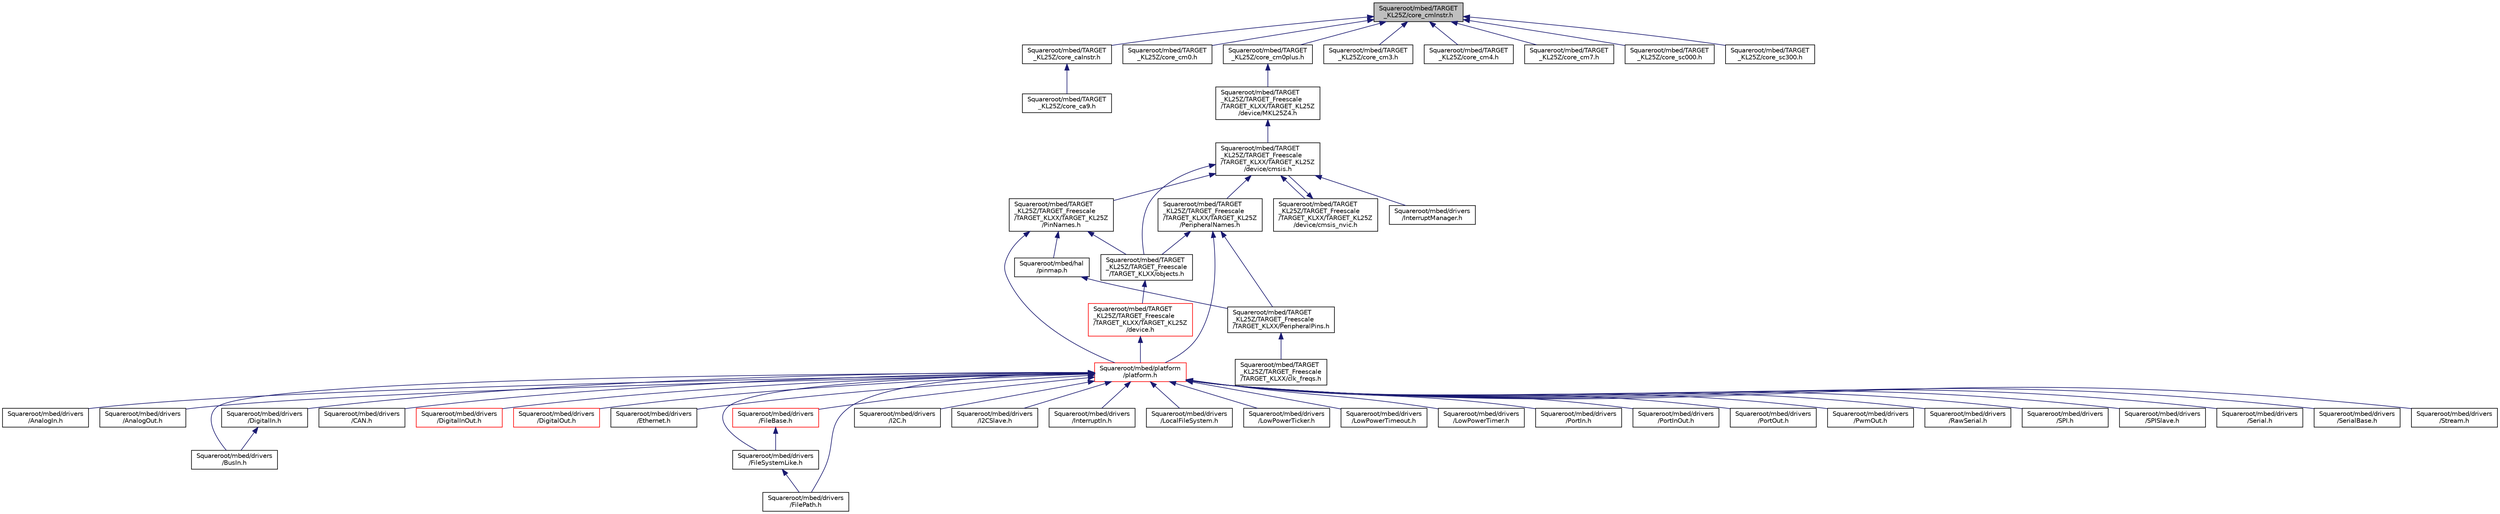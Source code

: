 digraph "Squareroot/mbed/TARGET_KL25Z/core_cmInstr.h"
{
 // LATEX_PDF_SIZE
  edge [fontname="Helvetica",fontsize="10",labelfontname="Helvetica",labelfontsize="10"];
  node [fontname="Helvetica",fontsize="10",shape=record];
  Node1 [label="Squareroot/mbed/TARGET\l_KL25Z/core_cmInstr.h",height=0.2,width=0.4,color="black", fillcolor="grey75", style="filled", fontcolor="black",tooltip="CMSIS Cortex-M Core Instruction Access Header File."];
  Node1 -> Node2 [dir="back",color="midnightblue",fontsize="10",style="solid",fontname="Helvetica"];
  Node2 [label="Squareroot/mbed/TARGET\l_KL25Z/core_caInstr.h",height=0.2,width=0.4,color="black", fillcolor="white", style="filled",URL="$core__ca_instr_8h.html",tooltip="CMSIS Cortex-A9 Core Peripheral Access Layer Header File."];
  Node2 -> Node3 [dir="back",color="midnightblue",fontsize="10",style="solid",fontname="Helvetica"];
  Node3 [label="Squareroot/mbed/TARGET\l_KL25Z/core_ca9.h",height=0.2,width=0.4,color="black", fillcolor="white", style="filled",URL="$core__ca9_8h.html",tooltip="CMSIS Cortex-A9 Core Peripheral Access Layer Header File."];
  Node1 -> Node4 [dir="back",color="midnightblue",fontsize="10",style="solid",fontname="Helvetica"];
  Node4 [label="Squareroot/mbed/TARGET\l_KL25Z/core_cm0.h",height=0.2,width=0.4,color="black", fillcolor="white", style="filled",URL="$core__cm0_8h.html",tooltip="CMSIS Cortex-M0 Core Peripheral Access Layer Header File."];
  Node1 -> Node5 [dir="back",color="midnightblue",fontsize="10",style="solid",fontname="Helvetica"];
  Node5 [label="Squareroot/mbed/TARGET\l_KL25Z/core_cm0plus.h",height=0.2,width=0.4,color="black", fillcolor="white", style="filled",URL="$core__cm0plus_8h.html",tooltip="CMSIS Cortex-M0+ Core Peripheral Access Layer Header File."];
  Node5 -> Node6 [dir="back",color="midnightblue",fontsize="10",style="solid",fontname="Helvetica"];
  Node6 [label="Squareroot/mbed/TARGET\l_KL25Z/TARGET_Freescale\l/TARGET_KLXX/TARGET_KL25Z\l/device/MKL25Z4.h",height=0.2,width=0.4,color="black", fillcolor="white", style="filled",URL="$_m_k_l25_z4_8h.html",tooltip="CMSIS Peripheral Access Layer for MKL25Z4."];
  Node6 -> Node7 [dir="back",color="midnightblue",fontsize="10",style="solid",fontname="Helvetica"];
  Node7 [label="Squareroot/mbed/TARGET\l_KL25Z/TARGET_Freescale\l/TARGET_KLXX/TARGET_KL25Z\l/device/cmsis.h",height=0.2,width=0.4,color="black", fillcolor="white", style="filled",URL="$cmsis_8h.html",tooltip=" "];
  Node7 -> Node8 [dir="back",color="midnightblue",fontsize="10",style="solid",fontname="Helvetica"];
  Node8 [label="Squareroot/mbed/TARGET\l_KL25Z/TARGET_Freescale\l/TARGET_KLXX/TARGET_KL25Z\l/PeripheralNames.h",height=0.2,width=0.4,color="black", fillcolor="white", style="filled",URL="$_peripheral_names_8h.html",tooltip=" "];
  Node8 -> Node9 [dir="back",color="midnightblue",fontsize="10",style="solid",fontname="Helvetica"];
  Node9 [label="Squareroot/mbed/TARGET\l_KL25Z/TARGET_Freescale\l/TARGET_KLXX/PeripheralPins.h",height=0.2,width=0.4,color="black", fillcolor="white", style="filled",URL="$_peripheral_pins_8h.html",tooltip=" "];
  Node9 -> Node10 [dir="back",color="midnightblue",fontsize="10",style="solid",fontname="Helvetica"];
  Node10 [label="Squareroot/mbed/TARGET\l_KL25Z/TARGET_Freescale\l/TARGET_KLXX/clk_freqs.h",height=0.2,width=0.4,color="black", fillcolor="white", style="filled",URL="$clk__freqs_8h.html",tooltip=" "];
  Node8 -> Node11 [dir="back",color="midnightblue",fontsize="10",style="solid",fontname="Helvetica"];
  Node11 [label="Squareroot/mbed/TARGET\l_KL25Z/TARGET_Freescale\l/TARGET_KLXX/objects.h",height=0.2,width=0.4,color="black", fillcolor="white", style="filled",URL="$objects_8h.html",tooltip=" "];
  Node11 -> Node12 [dir="back",color="midnightblue",fontsize="10",style="solid",fontname="Helvetica"];
  Node12 [label="Squareroot/mbed/TARGET\l_KL25Z/TARGET_Freescale\l/TARGET_KLXX/TARGET_KL25Z\l/device.h",height=0.2,width=0.4,color="red", fillcolor="white", style="filled",URL="$device_8h.html",tooltip=" "];
  Node12 -> Node44 [dir="back",color="midnightblue",fontsize="10",style="solid",fontname="Helvetica"];
  Node44 [label="Squareroot/mbed/platform\l/platform.h",height=0.2,width=0.4,color="red", fillcolor="white", style="filled",URL="$platform_8h.html",tooltip=" "];
  Node44 -> Node45 [dir="back",color="midnightblue",fontsize="10",style="solid",fontname="Helvetica"];
  Node45 [label="Squareroot/mbed/drivers\l/AnalogIn.h",height=0.2,width=0.4,color="black", fillcolor="white", style="filled",URL="$_analog_in_8h.html",tooltip=" "];
  Node44 -> Node46 [dir="back",color="midnightblue",fontsize="10",style="solid",fontname="Helvetica"];
  Node46 [label="Squareroot/mbed/drivers\l/AnalogOut.h",height=0.2,width=0.4,color="black", fillcolor="white", style="filled",URL="$_analog_out_8h.html",tooltip=" "];
  Node44 -> Node19 [dir="back",color="midnightblue",fontsize="10",style="solid",fontname="Helvetica"];
  Node19 [label="Squareroot/mbed/drivers\l/BusIn.h",height=0.2,width=0.4,color="black", fillcolor="white", style="filled",URL="$_bus_in_8h.html",tooltip=" "];
  Node44 -> Node47 [dir="back",color="midnightblue",fontsize="10",style="solid",fontname="Helvetica"];
  Node47 [label="Squareroot/mbed/drivers\l/CAN.h",height=0.2,width=0.4,color="black", fillcolor="white", style="filled",URL="$_c_a_n_8h.html",tooltip=" "];
  Node44 -> Node18 [dir="back",color="midnightblue",fontsize="10",style="solid",fontname="Helvetica"];
  Node18 [label="Squareroot/mbed/drivers\l/DigitalIn.h",height=0.2,width=0.4,color="black", fillcolor="white", style="filled",URL="$_digital_in_8h.html",tooltip=" "];
  Node18 -> Node19 [dir="back",color="midnightblue",fontsize="10",style="solid",fontname="Helvetica"];
  Node44 -> Node20 [dir="back",color="midnightblue",fontsize="10",style="solid",fontname="Helvetica"];
  Node20 [label="Squareroot/mbed/drivers\l/DigitalInOut.h",height=0.2,width=0.4,color="red", fillcolor="white", style="filled",URL="$_digital_in_out_8h.html",tooltip=" "];
  Node44 -> Node22 [dir="back",color="midnightblue",fontsize="10",style="solid",fontname="Helvetica"];
  Node22 [label="Squareroot/mbed/drivers\l/DigitalOut.h",height=0.2,width=0.4,color="red", fillcolor="white", style="filled",URL="$_digital_out_8h.html",tooltip=" "];
  Node44 -> Node48 [dir="back",color="midnightblue",fontsize="10",style="solid",fontname="Helvetica"];
  Node48 [label="Squareroot/mbed/drivers\l/Ethernet.h",height=0.2,width=0.4,color="black", fillcolor="white", style="filled",URL="$_ethernet_8h.html",tooltip=" "];
  Node44 -> Node49 [dir="back",color="midnightblue",fontsize="10",style="solid",fontname="Helvetica"];
  Node49 [label="Squareroot/mbed/drivers\l/FileBase.h",height=0.2,width=0.4,color="red", fillcolor="white", style="filled",URL="$_file_base_8h.html",tooltip=" "];
  Node49 -> Node53 [dir="back",color="midnightblue",fontsize="10",style="solid",fontname="Helvetica"];
  Node53 [label="Squareroot/mbed/drivers\l/FileSystemLike.h",height=0.2,width=0.4,color="black", fillcolor="white", style="filled",URL="$_file_system_like_8h.html",tooltip=" "];
  Node53 -> Node51 [dir="back",color="midnightblue",fontsize="10",style="solid",fontname="Helvetica"];
  Node51 [label="Squareroot/mbed/drivers\l/FilePath.h",height=0.2,width=0.4,color="black", fillcolor="white", style="filled",URL="$_file_path_8h.html",tooltip=" "];
  Node44 -> Node51 [dir="back",color="midnightblue",fontsize="10",style="solid",fontname="Helvetica"];
  Node44 -> Node53 [dir="back",color="midnightblue",fontsize="10",style="solid",fontname="Helvetica"];
  Node44 -> Node54 [dir="back",color="midnightblue",fontsize="10",style="solid",fontname="Helvetica"];
  Node54 [label="Squareroot/mbed/drivers\l/I2C.h",height=0.2,width=0.4,color="black", fillcolor="white", style="filled",URL="$_i2_c_8h.html",tooltip=" "];
  Node44 -> Node55 [dir="back",color="midnightblue",fontsize="10",style="solid",fontname="Helvetica"];
  Node55 [label="Squareroot/mbed/drivers\l/I2CSlave.h",height=0.2,width=0.4,color="black", fillcolor="white", style="filled",URL="$_i2_c_slave_8h.html",tooltip=" "];
  Node44 -> Node56 [dir="back",color="midnightblue",fontsize="10",style="solid",fontname="Helvetica"];
  Node56 [label="Squareroot/mbed/drivers\l/InterruptIn.h",height=0.2,width=0.4,color="black", fillcolor="white", style="filled",URL="$_interrupt_in_8h.html",tooltip=" "];
  Node44 -> Node57 [dir="back",color="midnightblue",fontsize="10",style="solid",fontname="Helvetica"];
  Node57 [label="Squareroot/mbed/drivers\l/LocalFileSystem.h",height=0.2,width=0.4,color="black", fillcolor="white", style="filled",URL="$_local_file_system_8h.html",tooltip=" "];
  Node44 -> Node38 [dir="back",color="midnightblue",fontsize="10",style="solid",fontname="Helvetica"];
  Node38 [label="Squareroot/mbed/drivers\l/LowPowerTicker.h",height=0.2,width=0.4,color="black", fillcolor="white", style="filled",URL="$_low_power_ticker_8h.html",tooltip=" "];
  Node44 -> Node58 [dir="back",color="midnightblue",fontsize="10",style="solid",fontname="Helvetica"];
  Node58 [label="Squareroot/mbed/drivers\l/LowPowerTimeout.h",height=0.2,width=0.4,color="black", fillcolor="white", style="filled",URL="$_low_power_timeout_8h.html",tooltip=" "];
  Node44 -> Node35 [dir="back",color="midnightblue",fontsize="10",style="solid",fontname="Helvetica"];
  Node35 [label="Squareroot/mbed/drivers\l/LowPowerTimer.h",height=0.2,width=0.4,color="black", fillcolor="white", style="filled",URL="$_low_power_timer_8h.html",tooltip=" "];
  Node44 -> Node59 [dir="back",color="midnightblue",fontsize="10",style="solid",fontname="Helvetica"];
  Node59 [label="Squareroot/mbed/drivers\l/PortIn.h",height=0.2,width=0.4,color="black", fillcolor="white", style="filled",URL="$_port_in_8h.html",tooltip=" "];
  Node44 -> Node60 [dir="back",color="midnightblue",fontsize="10",style="solid",fontname="Helvetica"];
  Node60 [label="Squareroot/mbed/drivers\l/PortInOut.h",height=0.2,width=0.4,color="black", fillcolor="white", style="filled",URL="$_port_in_out_8h.html",tooltip=" "];
  Node44 -> Node61 [dir="back",color="midnightblue",fontsize="10",style="solid",fontname="Helvetica"];
  Node61 [label="Squareroot/mbed/drivers\l/PortOut.h",height=0.2,width=0.4,color="black", fillcolor="white", style="filled",URL="$_port_out_8h.html",tooltip=" "];
  Node44 -> Node62 [dir="back",color="midnightblue",fontsize="10",style="solid",fontname="Helvetica"];
  Node62 [label="Squareroot/mbed/drivers\l/PwmOut.h",height=0.2,width=0.4,color="black", fillcolor="white", style="filled",URL="$_pwm_out_8h.html",tooltip=" "];
  Node44 -> Node63 [dir="back",color="midnightblue",fontsize="10",style="solid",fontname="Helvetica"];
  Node63 [label="Squareroot/mbed/drivers\l/RawSerial.h",height=0.2,width=0.4,color="black", fillcolor="white", style="filled",URL="$_raw_serial_8h.html",tooltip=" "];
  Node44 -> Node64 [dir="back",color="midnightblue",fontsize="10",style="solid",fontname="Helvetica"];
  Node64 [label="Squareroot/mbed/drivers\l/SPI.h",height=0.2,width=0.4,color="black", fillcolor="white", style="filled",URL="$_s_p_i_8h.html",tooltip=" "];
  Node44 -> Node65 [dir="back",color="midnightblue",fontsize="10",style="solid",fontname="Helvetica"];
  Node65 [label="Squareroot/mbed/drivers\l/SPISlave.h",height=0.2,width=0.4,color="black", fillcolor="white", style="filled",URL="$_s_p_i_slave_8h.html",tooltip=" "];
  Node44 -> Node66 [dir="back",color="midnightblue",fontsize="10",style="solid",fontname="Helvetica"];
  Node66 [label="Squareroot/mbed/drivers\l/Serial.h",height=0.2,width=0.4,color="black", fillcolor="white", style="filled",URL="$_serial_8h.html",tooltip=" "];
  Node44 -> Node67 [dir="back",color="midnightblue",fontsize="10",style="solid",fontname="Helvetica"];
  Node67 [label="Squareroot/mbed/drivers\l/SerialBase.h",height=0.2,width=0.4,color="black", fillcolor="white", style="filled",URL="$_serial_base_8h.html",tooltip=" "];
  Node44 -> Node52 [dir="back",color="midnightblue",fontsize="10",style="solid",fontname="Helvetica"];
  Node52 [label="Squareroot/mbed/drivers\l/Stream.h",height=0.2,width=0.4,color="black", fillcolor="white", style="filled",URL="$_stream_8h.html",tooltip=" "];
  Node8 -> Node44 [dir="back",color="midnightblue",fontsize="10",style="solid",fontname="Helvetica"];
  Node7 -> Node72 [dir="back",color="midnightblue",fontsize="10",style="solid",fontname="Helvetica"];
  Node72 [label="Squareroot/mbed/TARGET\l_KL25Z/TARGET_Freescale\l/TARGET_KLXX/TARGET_KL25Z\l/PinNames.h",height=0.2,width=0.4,color="black", fillcolor="white", style="filled",URL="$_pin_names_8h.html",tooltip=" "];
  Node72 -> Node11 [dir="back",color="midnightblue",fontsize="10",style="solid",fontname="Helvetica"];
  Node72 -> Node73 [dir="back",color="midnightblue",fontsize="10",style="solid",fontname="Helvetica"];
  Node73 [label="Squareroot/mbed/hal\l/pinmap.h",height=0.2,width=0.4,color="black", fillcolor="white", style="filled",URL="$pinmap_8h.html",tooltip=" "];
  Node73 -> Node9 [dir="back",color="midnightblue",fontsize="10",style="solid",fontname="Helvetica"];
  Node72 -> Node44 [dir="back",color="midnightblue",fontsize="10",style="solid",fontname="Helvetica"];
  Node7 -> Node74 [dir="back",color="midnightblue",fontsize="10",style="solid",fontname="Helvetica"];
  Node74 [label="Squareroot/mbed/TARGET\l_KL25Z/TARGET_Freescale\l/TARGET_KLXX/TARGET_KL25Z\l/device/cmsis_nvic.h",height=0.2,width=0.4,color="black", fillcolor="white", style="filled",URL="$cmsis__nvic_8h.html",tooltip=" "];
  Node74 -> Node7 [dir="back",color="midnightblue",fontsize="10",style="solid",fontname="Helvetica"];
  Node7 -> Node11 [dir="back",color="midnightblue",fontsize="10",style="solid",fontname="Helvetica"];
  Node7 -> Node75 [dir="back",color="midnightblue",fontsize="10",style="solid",fontname="Helvetica"];
  Node75 [label="Squareroot/mbed/drivers\l/InterruptManager.h",height=0.2,width=0.4,color="black", fillcolor="white", style="filled",URL="$_interrupt_manager_8h.html",tooltip=" "];
  Node1 -> Node76 [dir="back",color="midnightblue",fontsize="10",style="solid",fontname="Helvetica"];
  Node76 [label="Squareroot/mbed/TARGET\l_KL25Z/core_cm3.h",height=0.2,width=0.4,color="black", fillcolor="white", style="filled",URL="$core__cm3_8h.html",tooltip="CMSIS Cortex-M3 Core Peripheral Access Layer Header File."];
  Node1 -> Node77 [dir="back",color="midnightblue",fontsize="10",style="solid",fontname="Helvetica"];
  Node77 [label="Squareroot/mbed/TARGET\l_KL25Z/core_cm4.h",height=0.2,width=0.4,color="black", fillcolor="white", style="filled",URL="$core__cm4_8h.html",tooltip="CMSIS Cortex-M4 Core Peripheral Access Layer Header File."];
  Node1 -> Node78 [dir="back",color="midnightblue",fontsize="10",style="solid",fontname="Helvetica"];
  Node78 [label="Squareroot/mbed/TARGET\l_KL25Z/core_cm7.h",height=0.2,width=0.4,color="black", fillcolor="white", style="filled",URL="$core__cm7_8h.html",tooltip="CMSIS Cortex-M7 Core Peripheral Access Layer Header File."];
  Node1 -> Node79 [dir="back",color="midnightblue",fontsize="10",style="solid",fontname="Helvetica"];
  Node79 [label="Squareroot/mbed/TARGET\l_KL25Z/core_sc000.h",height=0.2,width=0.4,color="black", fillcolor="white", style="filled",URL="$core__sc000_8h.html",tooltip="CMSIS SC000 Core Peripheral Access Layer Header File."];
  Node1 -> Node80 [dir="back",color="midnightblue",fontsize="10",style="solid",fontname="Helvetica"];
  Node80 [label="Squareroot/mbed/TARGET\l_KL25Z/core_sc300.h",height=0.2,width=0.4,color="black", fillcolor="white", style="filled",URL="$core__sc300_8h.html",tooltip="CMSIS SC300 Core Peripheral Access Layer Header File."];
}
